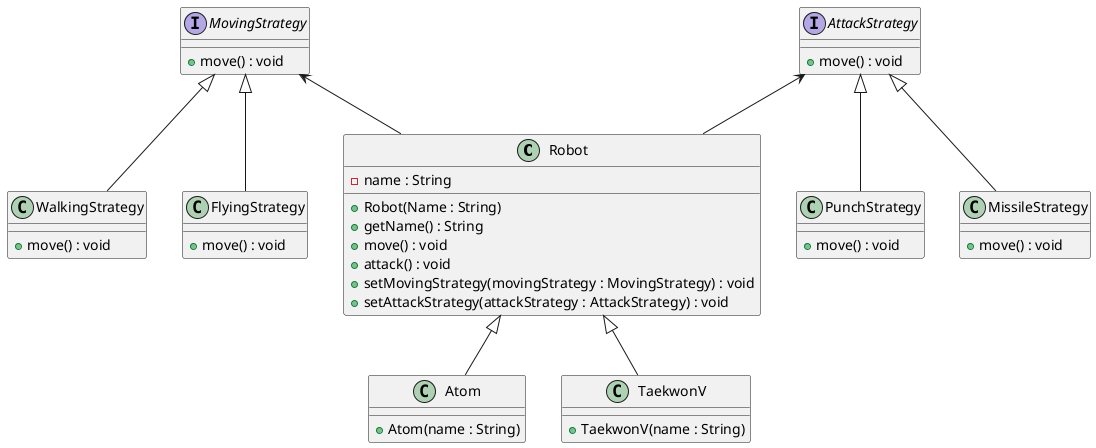 @startuml
class Robot {
    -name : String
    +Robot(Name : String)
    +getName() : String
    +move() : void
    +attack() : void
    +setMovingStrategy(movingStrategy : MovingStrategy) : void
    +setAttackStrategy(attackStrategy : AttackStrategy) : void
}

class Atom {
    +Atom(name : String)
}

class TaekwonV {
    +TaekwonV(name : String)
}

Robot <|-- Atom
Robot <|-- TaekwonV

interface MovingStrategy {
    +move() : void
}

class WalkingStrategy {
    +move() : void
}

class FlyingStrategy {
    +move() : void
}

MovingStrategy <|-- WalkingStrategy
MovingStrategy <|-- FlyingStrategy
MovingStrategy <-- Robot

interface AttackStrategy {
    +move() : void
}

class PunchStrategy {
    +move() : void
}

class MissileStrategy {
    +move() : void
}

AttackStrategy <|-- PunchStrategy
AttackStrategy <|-- MissileStrategy
AttackStrategy <-- Robot

@enduml